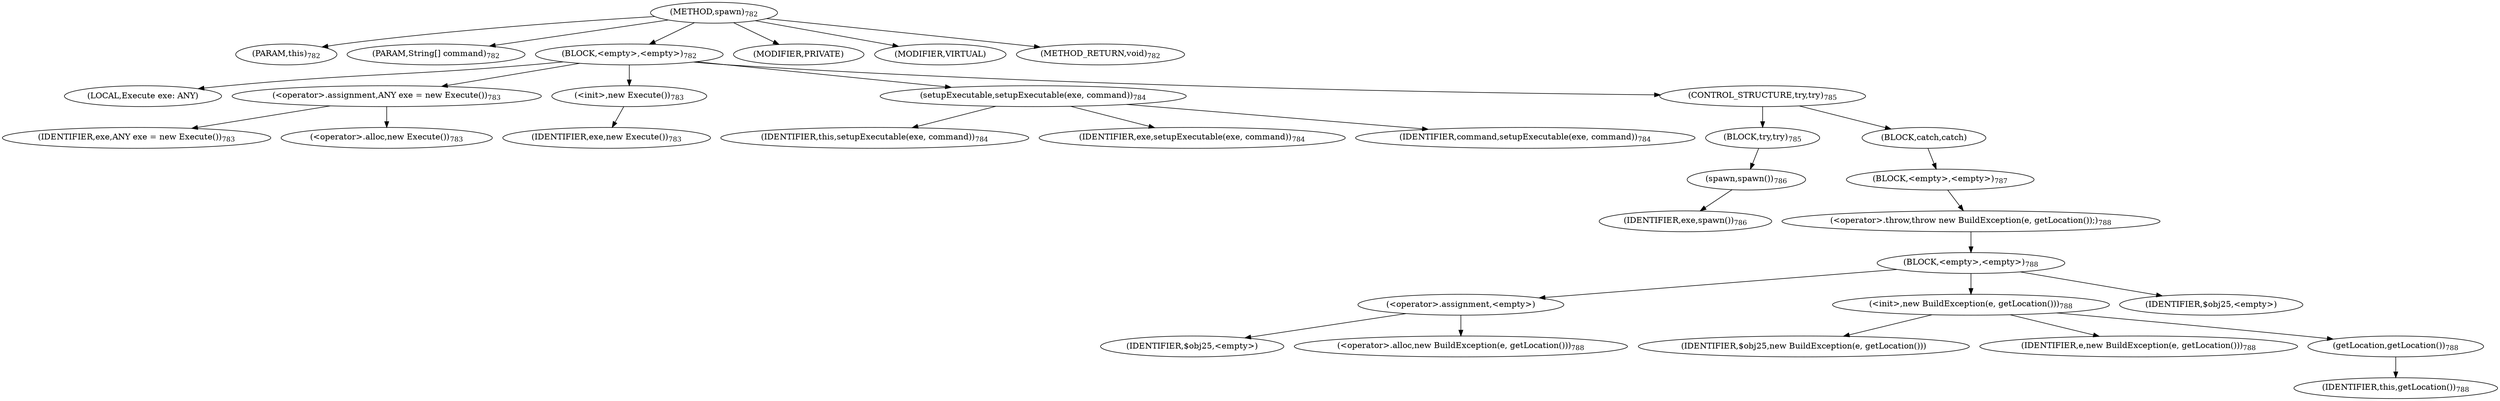 digraph "spawn" {  
"1715" [label = <(METHOD,spawn)<SUB>782</SUB>> ]
"124" [label = <(PARAM,this)<SUB>782</SUB>> ]
"1716" [label = <(PARAM,String[] command)<SUB>782</SUB>> ]
"1717" [label = <(BLOCK,&lt;empty&gt;,&lt;empty&gt;)<SUB>782</SUB>> ]
"122" [label = <(LOCAL,Execute exe: ANY)> ]
"1718" [label = <(&lt;operator&gt;.assignment,ANY exe = new Execute())<SUB>783</SUB>> ]
"1719" [label = <(IDENTIFIER,exe,ANY exe = new Execute())<SUB>783</SUB>> ]
"1720" [label = <(&lt;operator&gt;.alloc,new Execute())<SUB>783</SUB>> ]
"1721" [label = <(&lt;init&gt;,new Execute())<SUB>783</SUB>> ]
"121" [label = <(IDENTIFIER,exe,new Execute())<SUB>783</SUB>> ]
"1722" [label = <(setupExecutable,setupExecutable(exe, command))<SUB>784</SUB>> ]
"123" [label = <(IDENTIFIER,this,setupExecutable(exe, command))<SUB>784</SUB>> ]
"1723" [label = <(IDENTIFIER,exe,setupExecutable(exe, command))<SUB>784</SUB>> ]
"1724" [label = <(IDENTIFIER,command,setupExecutable(exe, command))<SUB>784</SUB>> ]
"1725" [label = <(CONTROL_STRUCTURE,try,try)<SUB>785</SUB>> ]
"1726" [label = <(BLOCK,try,try)<SUB>785</SUB>> ]
"1727" [label = <(spawn,spawn())<SUB>786</SUB>> ]
"1728" [label = <(IDENTIFIER,exe,spawn())<SUB>786</SUB>> ]
"1729" [label = <(BLOCK,catch,catch)> ]
"1730" [label = <(BLOCK,&lt;empty&gt;,&lt;empty&gt;)<SUB>787</SUB>> ]
"1731" [label = <(&lt;operator&gt;.throw,throw new BuildException(e, getLocation());)<SUB>788</SUB>> ]
"1732" [label = <(BLOCK,&lt;empty&gt;,&lt;empty&gt;)<SUB>788</SUB>> ]
"1733" [label = <(&lt;operator&gt;.assignment,&lt;empty&gt;)> ]
"1734" [label = <(IDENTIFIER,$obj25,&lt;empty&gt;)> ]
"1735" [label = <(&lt;operator&gt;.alloc,new BuildException(e, getLocation()))<SUB>788</SUB>> ]
"1736" [label = <(&lt;init&gt;,new BuildException(e, getLocation()))<SUB>788</SUB>> ]
"1737" [label = <(IDENTIFIER,$obj25,new BuildException(e, getLocation()))> ]
"1738" [label = <(IDENTIFIER,e,new BuildException(e, getLocation()))<SUB>788</SUB>> ]
"1739" [label = <(getLocation,getLocation())<SUB>788</SUB>> ]
"125" [label = <(IDENTIFIER,this,getLocation())<SUB>788</SUB>> ]
"1740" [label = <(IDENTIFIER,$obj25,&lt;empty&gt;)> ]
"1741" [label = <(MODIFIER,PRIVATE)> ]
"1742" [label = <(MODIFIER,VIRTUAL)> ]
"1743" [label = <(METHOD_RETURN,void)<SUB>782</SUB>> ]
  "1715" -> "124" 
  "1715" -> "1716" 
  "1715" -> "1717" 
  "1715" -> "1741" 
  "1715" -> "1742" 
  "1715" -> "1743" 
  "1717" -> "122" 
  "1717" -> "1718" 
  "1717" -> "1721" 
  "1717" -> "1722" 
  "1717" -> "1725" 
  "1718" -> "1719" 
  "1718" -> "1720" 
  "1721" -> "121" 
  "1722" -> "123" 
  "1722" -> "1723" 
  "1722" -> "1724" 
  "1725" -> "1726" 
  "1725" -> "1729" 
  "1726" -> "1727" 
  "1727" -> "1728" 
  "1729" -> "1730" 
  "1730" -> "1731" 
  "1731" -> "1732" 
  "1732" -> "1733" 
  "1732" -> "1736" 
  "1732" -> "1740" 
  "1733" -> "1734" 
  "1733" -> "1735" 
  "1736" -> "1737" 
  "1736" -> "1738" 
  "1736" -> "1739" 
  "1739" -> "125" 
}
